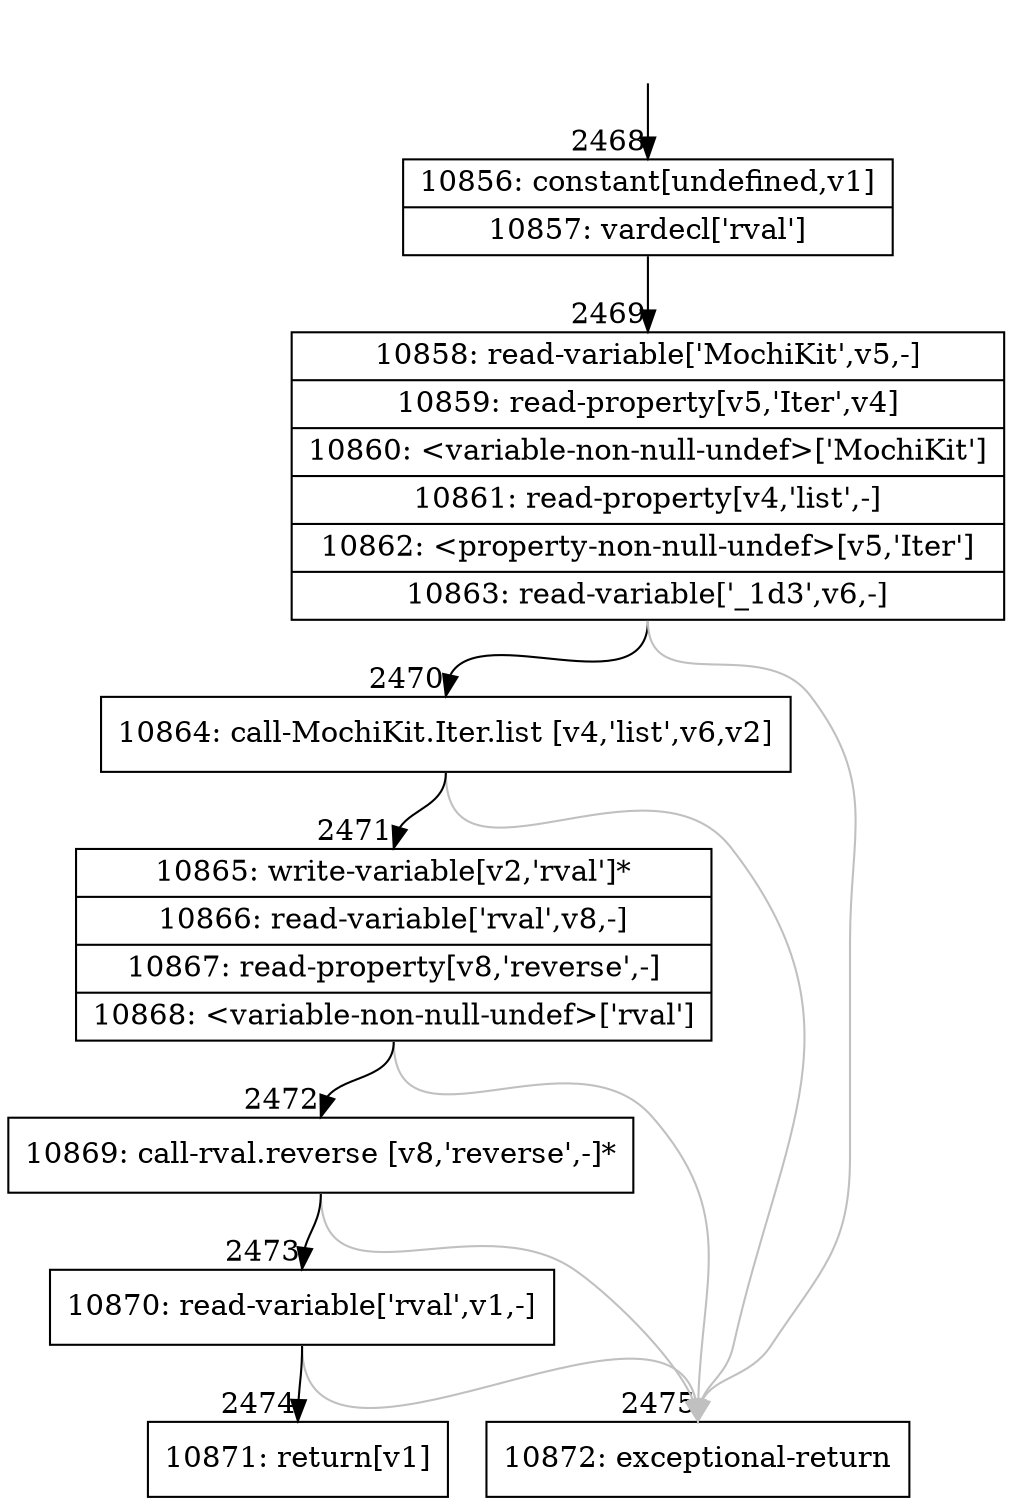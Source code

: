 digraph {
rankdir="TD"
BB_entry185[shape=none,label=""];
BB_entry185 -> BB2468 [tailport=s, headport=n, headlabel="    2468"]
BB2468 [shape=record label="{10856: constant[undefined,v1]|10857: vardecl['rval']}" ] 
BB2468 -> BB2469 [tailport=s, headport=n, headlabel="      2469"]
BB2469 [shape=record label="{10858: read-variable['MochiKit',v5,-]|10859: read-property[v5,'Iter',v4]|10860: \<variable-non-null-undef\>['MochiKit']|10861: read-property[v4,'list',-]|10862: \<property-non-null-undef\>[v5,'Iter']|10863: read-variable['_1d3',v6,-]}" ] 
BB2469 -> BB2470 [tailport=s, headport=n, headlabel="      2470"]
BB2469 -> BB2475 [tailport=s, headport=n, color=gray, headlabel="      2475"]
BB2470 [shape=record label="{10864: call-MochiKit.Iter.list [v4,'list',v6,v2]}" ] 
BB2470 -> BB2471 [tailport=s, headport=n, headlabel="      2471"]
BB2470 -> BB2475 [tailport=s, headport=n, color=gray]
BB2471 [shape=record label="{10865: write-variable[v2,'rval']*|10866: read-variable['rval',v8,-]|10867: read-property[v8,'reverse',-]|10868: \<variable-non-null-undef\>['rval']}" ] 
BB2471 -> BB2472 [tailport=s, headport=n, headlabel="      2472"]
BB2471 -> BB2475 [tailport=s, headport=n, color=gray]
BB2472 [shape=record label="{10869: call-rval.reverse [v8,'reverse',-]*}" ] 
BB2472 -> BB2473 [tailport=s, headport=n, headlabel="      2473"]
BB2472 -> BB2475 [tailport=s, headport=n, color=gray]
BB2473 [shape=record label="{10870: read-variable['rval',v1,-]}" ] 
BB2473 -> BB2474 [tailport=s, headport=n, headlabel="      2474"]
BB2473 -> BB2475 [tailport=s, headport=n, color=gray]
BB2474 [shape=record label="{10871: return[v1]}" ] 
BB2475 [shape=record label="{10872: exceptional-return}" ] 
//#$~ 1547
}
